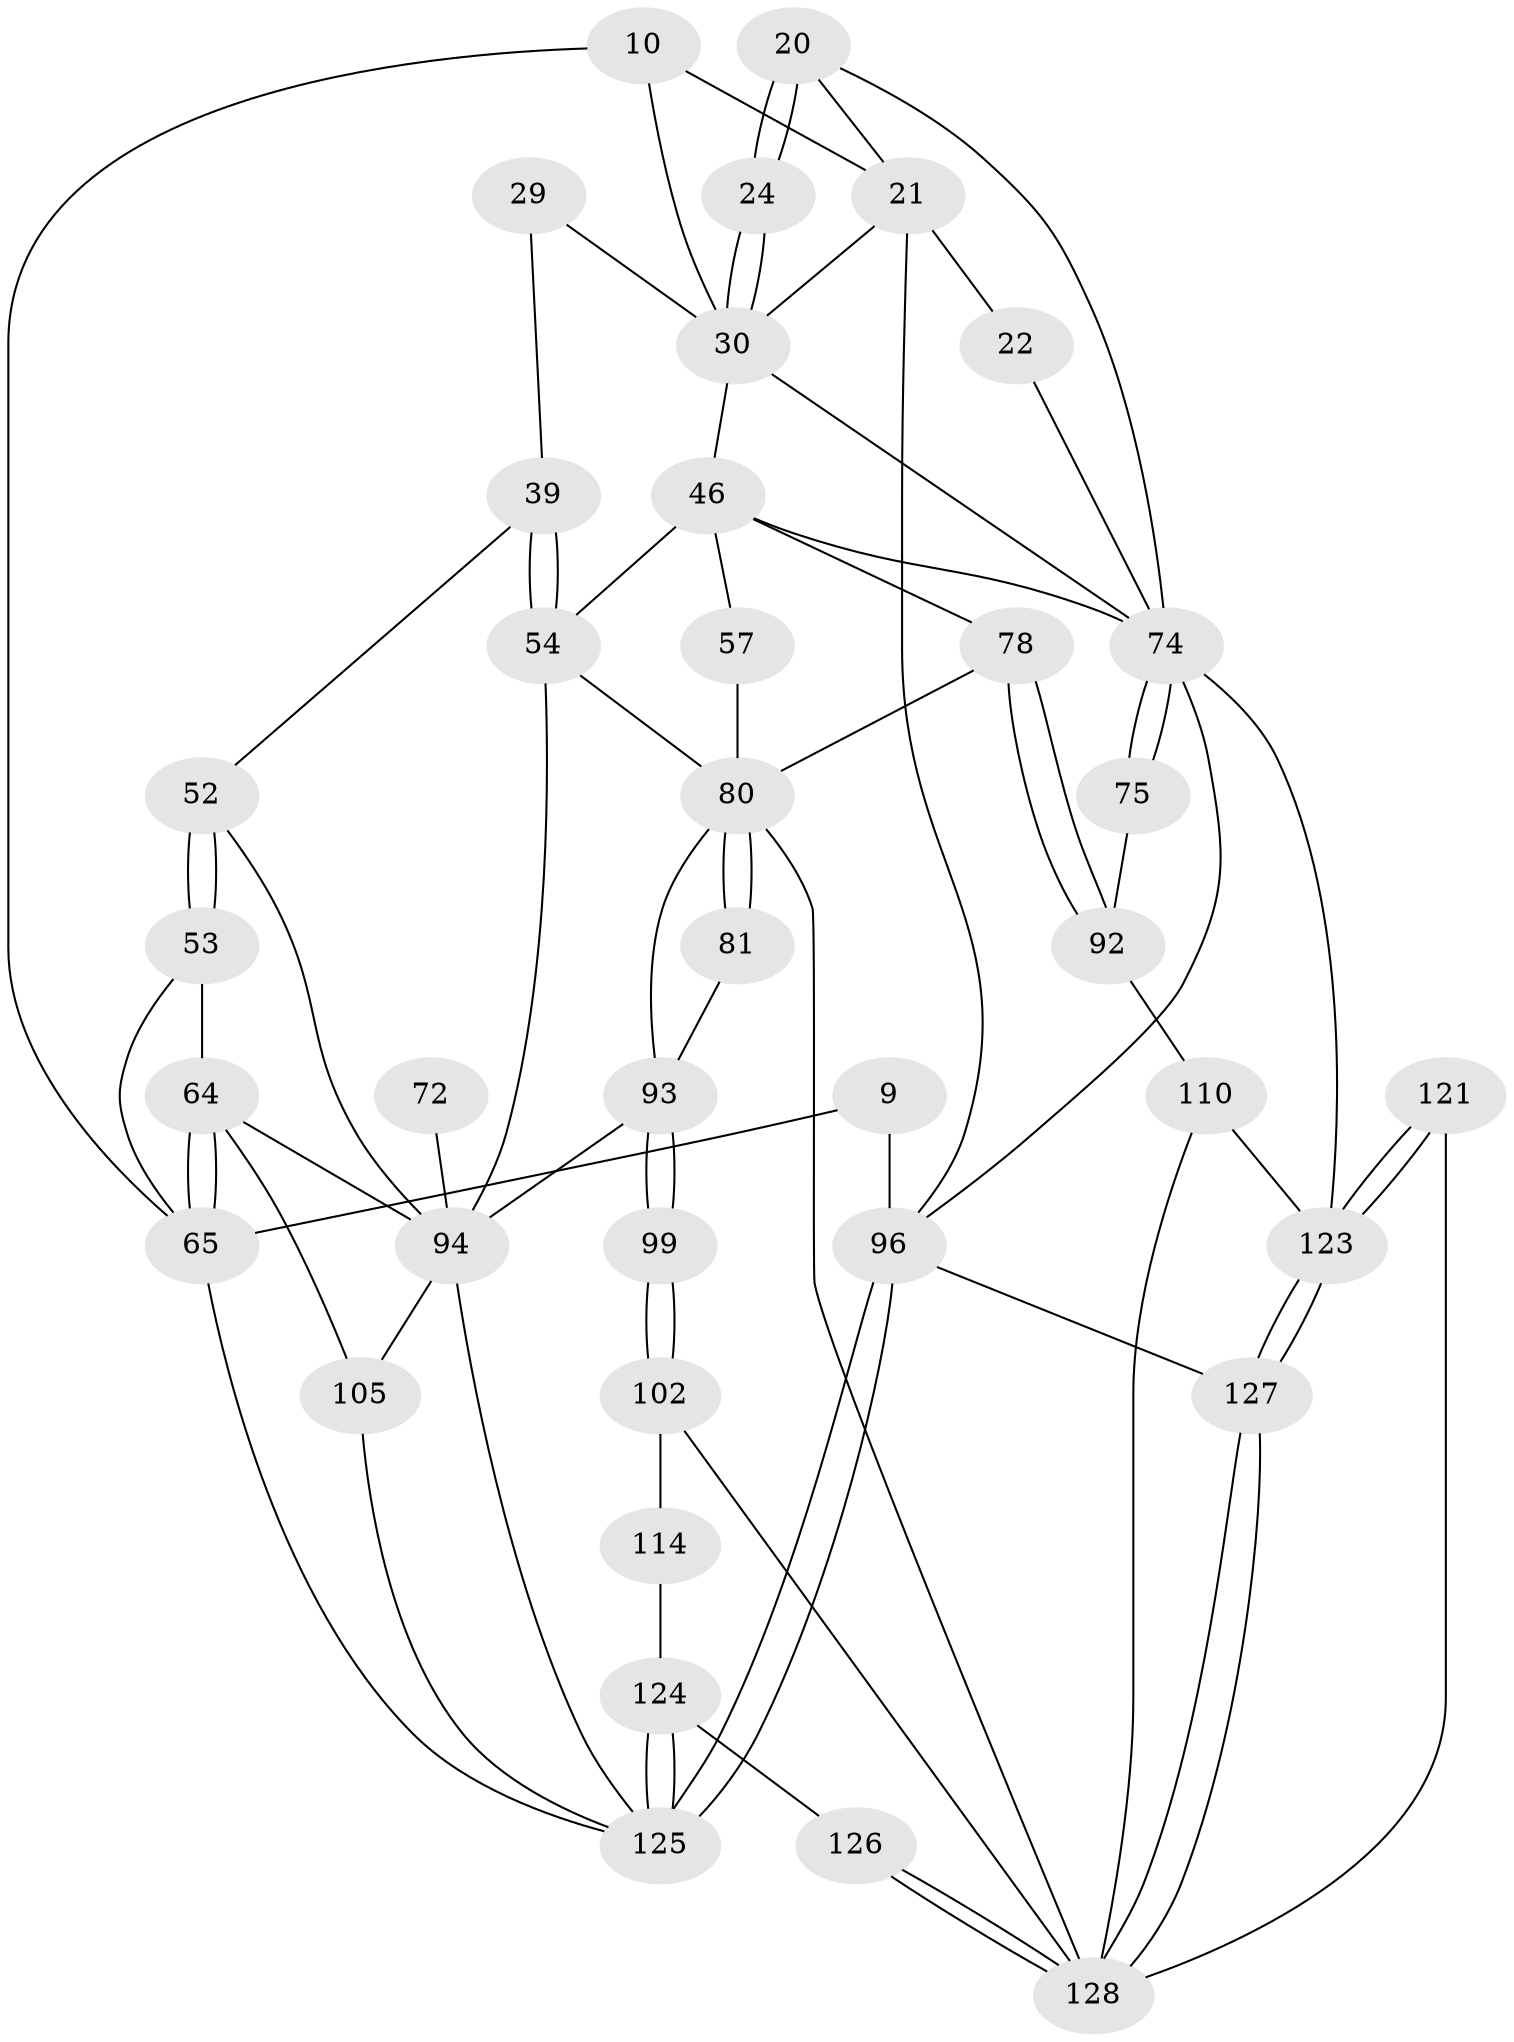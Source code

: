 // original degree distribution, {3: 0.03125, 4: 0.15625, 6: 0.171875, 5: 0.640625}
// Generated by graph-tools (version 1.1) at 2025/04/03/04/25 22:04:25]
// undirected, 38 vertices, 82 edges
graph export_dot {
graph [start="1"]
  node [color=gray90,style=filled];
  9 [pos="+0+0",super="+5"];
  10 [pos="+0.22621939915998268+0.1496606135075334",super="+6"];
  20 [pos="+0.8798446515994829+0.24558511083739876",super="+19"];
  21 [pos="+1+0",super="+12+18+13"];
  22 [pos="+1+0.059307647342492484"];
  24 [pos="+0.8692456600777018+0.2524701614455009",super="+16+17"];
  29 [pos="+0.43984209148911485+0.22404903549857727"];
  30 [pos="+0.8464638558768616+0.2749889656389999",super="+28"];
  39 [pos="+0.32487868326939956+0.3591530179402839",super="+31"];
  46 [pos="+0.6532907233477682+0.409165377536032",super="+44+45"];
  52 [pos="+0.1534584572565902+0.3728902446639561",super="+32"];
  53 [pos="+0.011110329329655532+0.43362909905948266",super="+40+33"];
  54 [pos="+0.30562295373725507+0.4205312808914192",super="+51+38"];
  57 [pos="+0.5238693379226927+0.4320512320251829",super="+47+48"];
  64 [pos="+0+0.650327655713594",super="+63+62"];
  65 [pos="+0+0.6593853598910417",super="+41+8"];
  72 [pos="+0.25677153135626674+0.538840030179176"];
  74 [pos="+1+0.6567222642421786",super="+68+42"];
  75 [pos="+0.8941389226170785+0.5556766501956356"];
  78 [pos="+0.6374791419138031+0.6127848355402804",super="+77"];
  80 [pos="+0.4935206621863106+0.6172004801459695",super="+79+69"];
  81 [pos="+0.42022997543960255+0.6130078427053893"];
  92 [pos="+0.6715435421679319+0.6838599669581042",super="+91"];
  93 [pos="+0.31491209922107316+0.7341942150510679",super="+84+83+86"];
  94 [pos="+0.29173074521386905+0.7355786038905175",super="+89+90+87"];
  96 [pos="+0+1",super="+66+23"];
  99 [pos="+0.35959097150416963+0.7384122424123898"];
  102 [pos="+0.3702759419745845+0.7490003018628006",super="+101"];
  105 [pos="+0.05796017045921059+0.7246828300751084",super="+88"];
  110 [pos="+0.7381540679443502+0.777585892578133",super="+97+104"];
  114 [pos="+0.30442475568196486+0.8539808552144122",super="+111"];
  121 [pos="+0.8509611789653048+0.8881817269811745"];
  123 [pos="+1+1",super="+122+120+103"];
  124 [pos="+0.3550358388822796+1",super="+118+113+112"];
  125 [pos="+0+1",super="+119+95+109"];
  126 [pos="+0.3943219749391866+1"];
  127 [pos="+1+1"];
  128 [pos="+0.7537855928913586+1",super="+117"];
  9 -- 96 [weight=3];
  9 -- 65;
  10 -- 65;
  10 -- 21 [weight=2];
  10 -- 30;
  20 -- 24 [weight=2];
  20 -- 24;
  20 -- 21;
  20 -- 74;
  21 -- 22 [weight=2];
  21 -- 96 [weight=2];
  21 -- 30;
  22 -- 74;
  24 -- 30 [weight=2];
  24 -- 30;
  29 -- 30 [weight=2];
  29 -- 39;
  30 -- 74;
  30 -- 46 [weight=2];
  39 -- 54 [weight=2];
  39 -- 54;
  39 -- 52;
  46 -- 74;
  46 -- 54;
  46 -- 57;
  46 -- 78 [weight=2];
  52 -- 53 [weight=2];
  52 -- 53;
  52 -- 94;
  53 -- 65 [weight=2];
  53 -- 64;
  54 -- 80;
  54 -- 94;
  57 -- 80 [weight=2];
  64 -- 65;
  64 -- 65;
  64 -- 105 [weight=2];
  64 -- 94;
  65 -- 125;
  72 -- 94 [weight=3];
  74 -- 75 [weight=2];
  74 -- 75;
  74 -- 96;
  74 -- 123 [weight=2];
  75 -- 92;
  78 -- 92 [weight=2];
  78 -- 92;
  78 -- 80 [weight=2];
  80 -- 81 [weight=2];
  80 -- 81;
  80 -- 93;
  80 -- 128;
  81 -- 93;
  92 -- 110 [weight=2];
  93 -- 94 [weight=3];
  93 -- 99 [weight=2];
  93 -- 99;
  94 -- 125 [weight=2];
  94 -- 105;
  96 -- 125 [weight=2];
  96 -- 125;
  96 -- 127;
  99 -- 102;
  99 -- 102;
  102 -- 114 [weight=2];
  102 -- 128;
  105 -- 125;
  110 -- 123;
  110 -- 128 [weight=2];
  114 -- 124 [weight=2];
  121 -- 123 [weight=2];
  121 -- 123;
  121 -- 128;
  123 -- 127;
  123 -- 127;
  124 -- 125 [weight=3];
  124 -- 125;
  124 -- 126;
  126 -- 128 [weight=2];
  126 -- 128;
  127 -- 128;
  127 -- 128;
}
